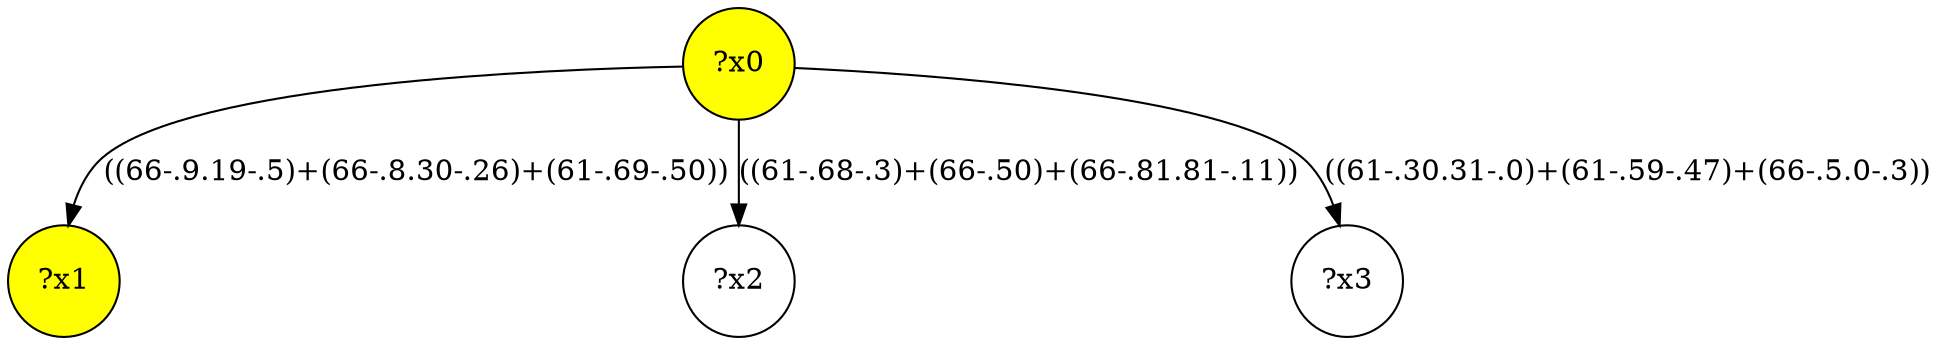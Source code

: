 digraph g {
	x0 [fillcolor="yellow", style="filled," shape=circle, label="?x0"];
	x1 [fillcolor="yellow", style="filled," shape=circle, label="?x1"];
	x0 -> x1 [label="((66-.9.19-.5)+(66-.8.30-.26)+(61-.69-.50))"];
	x2 [shape=circle, label="?x2"];
	x0 -> x2 [label="((61-.68-.3)+(66-.50)+(66-.81.81-.11))"];
	x3 [shape=circle, label="?x3"];
	x0 -> x3 [label="((61-.30.31-.0)+(61-.59-.47)+(66-.5.0-.3))"];
}
